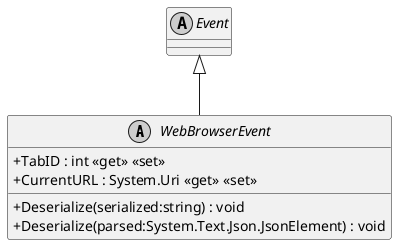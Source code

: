 @startuml
skinparam monochrome true
skinparam ClassAttributeIconSize 0
!startsub default
abstract class WebBrowserEvent {
    + TabID : int <<get>> <<set>>
    + Deserialize(serialized:string) : void
    + Deserialize(parsed:System.Text.Json.JsonElement) : void
    + CurrentURL : System.Uri <<get>> <<set>>
}
abstract class Event
!endsub
Event <|-- WebBrowserEvent
@enduml
